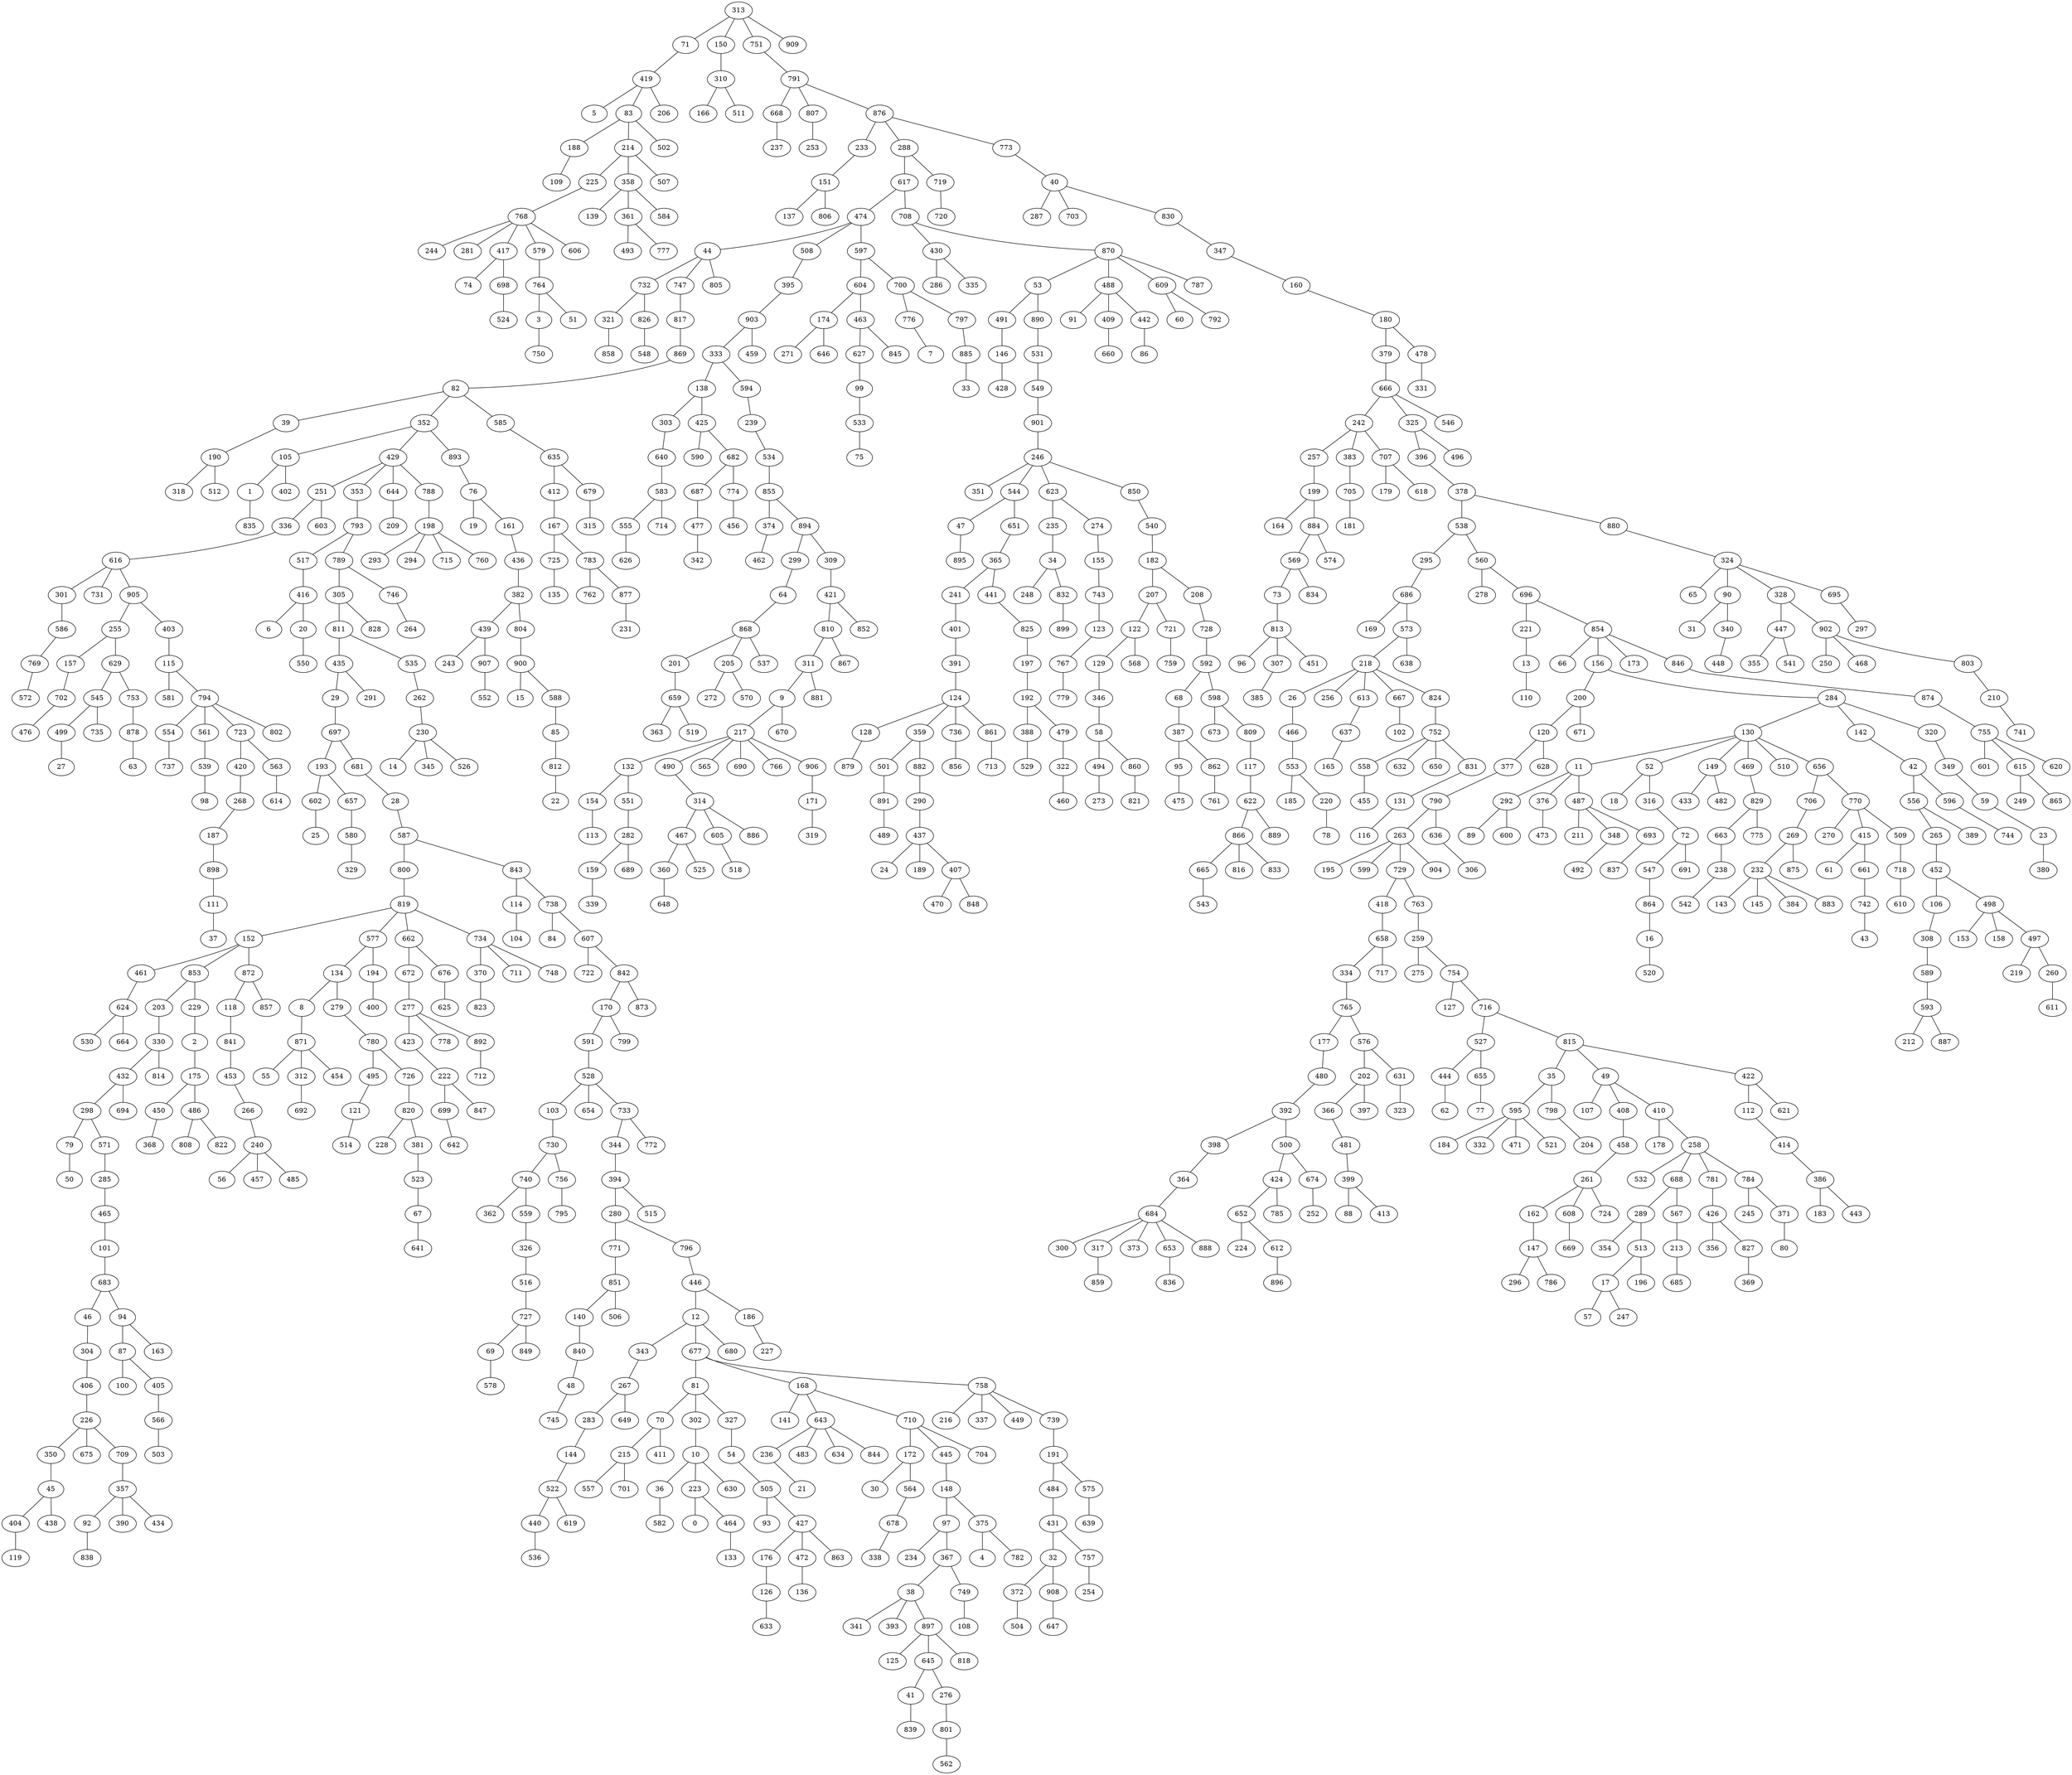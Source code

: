 graph G {
0;
1;
2;
3;
4;
5;
6;
7;
8;
9;
10;
11;
12;
13;
14;
15;
16;
17;
18;
19;
20;
21;
22;
23;
24;
25;
26;
27;
28;
29;
30;
31;
32;
33;
34;
35;
36;
37;
38;
39;
40;
41;
42;
43;
44;
45;
46;
47;
48;
49;
50;
51;
52;
53;
54;
55;
56;
57;
58;
59;
60;
61;
62;
63;
64;
65;
66;
67;
68;
69;
70;
71;
72;
73;
74;
75;
76;
77;
78;
79;
80;
81;
82;
83;
84;
85;
86;
87;
88;
89;
90;
91;
92;
93;
94;
95;
96;
97;
98;
99;
100;
101;
102;
103;
104;
105;
106;
107;
108;
109;
110;
111;
112;
113;
114;
115;
116;
117;
118;
119;
120;
121;
122;
123;
124;
125;
126;
127;
128;
129;
130;
131;
132;
133;
134;
135;
136;
137;
138;
139;
140;
141;
142;
143;
144;
145;
146;
147;
148;
149;
150;
151;
152;
153;
154;
155;
156;
157;
158;
159;
160;
161;
162;
163;
164;
165;
166;
167;
168;
169;
170;
171;
172;
173;
174;
175;
176;
177;
178;
179;
180;
181;
182;
183;
184;
185;
186;
187;
188;
189;
190;
191;
192;
193;
194;
195;
196;
197;
198;
199;
200;
201;
202;
203;
204;
205;
206;
207;
208;
209;
210;
211;
212;
213;
214;
215;
216;
217;
218;
219;
220;
221;
222;
223;
224;
225;
226;
227;
228;
229;
230;
231;
232;
233;
234;
235;
236;
237;
238;
239;
240;
241;
242;
243;
244;
245;
246;
247;
248;
249;
250;
251;
252;
253;
254;
255;
256;
257;
258;
259;
260;
261;
262;
263;
264;
265;
266;
267;
268;
269;
270;
271;
272;
273;
274;
275;
276;
277;
278;
279;
280;
281;
282;
283;
284;
285;
286;
287;
288;
289;
290;
291;
292;
293;
294;
295;
296;
297;
298;
299;
300;
301;
302;
303;
304;
305;
306;
307;
308;
309;
310;
311;
312;
313;
314;
315;
316;
317;
318;
319;
320;
321;
322;
323;
324;
325;
326;
327;
328;
329;
330;
331;
332;
333;
334;
335;
336;
337;
338;
339;
340;
341;
342;
343;
344;
345;
346;
347;
348;
349;
350;
351;
352;
353;
354;
355;
356;
357;
358;
359;
360;
361;
362;
363;
364;
365;
366;
367;
368;
369;
370;
371;
372;
373;
374;
375;
376;
377;
378;
379;
380;
381;
382;
383;
384;
385;
386;
387;
388;
389;
390;
391;
392;
393;
394;
395;
396;
397;
398;
399;
400;
401;
402;
403;
404;
405;
406;
407;
408;
409;
410;
411;
412;
413;
414;
415;
416;
417;
418;
419;
420;
421;
422;
423;
424;
425;
426;
427;
428;
429;
430;
431;
432;
433;
434;
435;
436;
437;
438;
439;
440;
441;
442;
443;
444;
445;
446;
447;
448;
449;
450;
451;
452;
453;
454;
455;
456;
457;
458;
459;
460;
461;
462;
463;
464;
465;
466;
467;
468;
469;
470;
471;
472;
473;
474;
475;
476;
477;
478;
479;
480;
481;
482;
483;
484;
485;
486;
487;
488;
489;
490;
491;
492;
493;
494;
495;
496;
497;
498;
499;
500;
501;
502;
503;
504;
505;
506;
507;
508;
509;
510;
511;
512;
513;
514;
515;
516;
517;
518;
519;
520;
521;
522;
523;
524;
525;
526;
527;
528;
529;
530;
531;
532;
533;
534;
535;
536;
537;
538;
539;
540;
541;
542;
543;
544;
545;
546;
547;
548;
549;
550;
551;
552;
553;
554;
555;
556;
557;
558;
559;
560;
561;
562;
563;
564;
565;
566;
567;
568;
569;
570;
571;
572;
573;
574;
575;
576;
577;
578;
579;
580;
581;
582;
583;
584;
585;
586;
587;
588;
589;
590;
591;
592;
593;
594;
595;
596;
597;
598;
599;
600;
601;
602;
603;
604;
605;
606;
607;
608;
609;
610;
611;
612;
613;
614;
615;
616;
617;
618;
619;
620;
621;
622;
623;
624;
625;
626;
627;
628;
629;
630;
631;
632;
633;
634;
635;
636;
637;
638;
639;
640;
641;
642;
643;
644;
645;
646;
647;
648;
649;
650;
651;
652;
653;
654;
655;
656;
657;
658;
659;
660;
661;
662;
663;
664;
665;
666;
667;
668;
669;
670;
671;
672;
673;
674;
675;
676;
677;
678;
679;
680;
681;
682;
683;
684;
685;
686;
687;
688;
689;
690;
691;
692;
693;
694;
695;
696;
697;
698;
699;
700;
701;
702;
703;
704;
705;
706;
707;
708;
709;
710;
711;
712;
713;
714;
715;
716;
717;
718;
719;
720;
721;
722;
723;
724;
725;
726;
727;
728;
729;
730;
731;
732;
733;
734;
735;
736;
737;
738;
739;
740;
741;
742;
743;
744;
745;
746;
747;
748;
749;
750;
751;
752;
753;
754;
755;
756;
757;
758;
759;
760;
761;
762;
763;
764;
765;
766;
767;
768;
769;
770;
771;
772;
773;
774;
775;
776;
777;
778;
779;
780;
781;
782;
783;
784;
785;
786;
787;
788;
789;
790;
791;
792;
793;
794;
795;
796;
797;
798;
799;
800;
801;
802;
803;
804;
805;
806;
807;
808;
809;
810;
811;
812;
813;
814;
815;
816;
817;
818;
819;
820;
821;
822;
823;
824;
825;
826;
827;
828;
829;
830;
831;
832;
833;
834;
835;
836;
837;
838;
839;
840;
841;
842;
843;
844;
845;
846;
847;
848;
849;
850;
851;
852;
853;
854;
855;
856;
857;
858;
859;
860;
861;
862;
863;
864;
865;
866;
867;
868;
869;
870;
871;
872;
873;
874;
875;
876;
877;
878;
879;
880;
881;
882;
883;
884;
885;
886;
887;
888;
889;
890;
891;
892;
893;
894;
895;
896;
897;
898;
899;
900;
901;
902;
903;
904;
905;
906;
907;
908;
909;
223--0 ;
375--4 ;
419--5 ;
416--6 ;
776--7 ;
230--14 ;
900--15 ;
52--18 ;
76--19 ;
236--21 ;
812--22 ;
437--24 ;
602--25 ;
499--27 ;
172--30 ;
90--31 ;
885--33 ;
111--37 ;
742--43 ;
79--50 ;
764--51 ;
871--55 ;
240--56 ;
17--57 ;
609--60 ;
415--61 ;
444--62 ;
878--63 ;
324--65 ;
854--66 ;
417--74 ;
533--75 ;
655--77 ;
220--78 ;
298--79 ;
371--80 ;
738--84 ;
442--86 ;
399--88 ;
292--89 ;
488--91 ;
505--93 ;
813--96 ;
539--98 ;
87--100 ;
667--102 ;
114--104 ;
49--107 ;
749--108 ;
188--109 ;
13--110 ;
221--13 ;
898--111 ;
154--113 ;
843--114 ;
131--116 ;
404--119 ;
897--125 ;
754--127 ;
831--131 ;
464--133 ;
725--135 ;
472--136 ;
151--137 ;
358--139 ;
168--141 ;
232--143 ;
232--145 ;
498--153 ;
132--154 ;
498--158 ;
94--163 ;
199--164 ;
637--165 ;
310--166 ;
686--169 ;
854--173 ;
410--178 ;
707--179 ;
705--181 ;
386--183 ;
595--184 ;
553--185 ;
83--188 ;
437--189 ;
263--195 ;
513--196 ;
798--204 ;
419--206 ;
644--209 ;
487--211 ;
593--212 ;
758--216 ;
497--219 ;
553--220 ;
696--221 ;
652--224 ;
186--227 ;
446--186 ;
820--228 ;
877--231 ;
97--234 ;
643--236 ;
668--237 ;
439--243 ;
768--244 ;
784--245 ;
17--247 ;
513--17 ;
34--248 ;
615--249 ;
902--250 ;
674--252 ;
807--253 ;
757--254 ;
218--256 ;
746--264 ;
770--270 ;
174--271 ;
205--272 ;
494--273 ;
259--275 ;
560--278 ;
768--281 ;
430--286 ;
40--287 ;
435--291 ;
198--293 ;
198--294 ;
147--296 ;
695--297 ;
684--300 ;
636--306 ;
679--315 ;
190--318 ;
171--319 ;
906--171 ;
631--323 ;
580--329 ;
478--331 ;
595--332 ;
430--335 ;
758--337 ;
678--338 ;
159--339 ;
282--159 ;
38--341 ;
477--342 ;
230--345 ;
246--351 ;
289--354 ;
447--355 ;
426--356 ;
740--362 ;
659--363 ;
450--368 ;
827--369 ;
784--371 ;
684--373 ;
23--380 ;
59--23 ;
349--59 ;
320--349 ;
284--320 ;
232--384 ;
307--385 ;
813--307 ;
556--389 ;
357--390 ;
38--393 ;
202--397 ;
194--400 ;
577--194 ;
105--402 ;
45--404 ;
70--411 ;
399--413 ;
481--399 ;
146--428 ;
491--146 ;
708--430 ;
149--433 ;
357--434 ;
45--438 ;
350--45 ;
226--350 ;
488--442 ;
386--443 ;
414--386 ;
112--414 ;
422--112 ;
527--444 ;
340--448 ;
90--340 ;
324--90 ;
758--449 ;
175--450 ;
813--451 ;
871--454 ;
558--455 ;
774--456 ;
240--457 ;
903--459 ;
322--460 ;
479--322 ;
374--462 ;
855--374 ;
223--464 ;
10--223 ;
902--468 ;
407--470 ;
595--471 ;
427--472 ;
376--473 ;
11--376 ;
95--475 ;
387--95 ;
702--476 ;
687--477 ;
180--478 ;
192--479 ;
366--481 ;
202--366 ;
576--202 ;
149--482 ;
130--149 ;
643--483 ;
240--485 ;
266--240 ;
453--266 ;
841--453 ;
891--489 ;
53--491 ;
348--492 ;
487--348 ;
361--493 ;
58--494 ;
325--496 ;
545--499 ;
83--502 ;
566--503 ;
372--504 ;
32--372 ;
851--506 ;
214--507 ;
130--510 ;
310--511 ;
150--310 ;
313--150 ;
190--512 ;
39--190 ;
82--39 ;
289--513 ;
688--289 ;
121--514 ;
495--121 ;
780--495 ;
394--515 ;
605--518 ;
659--519 ;
16--520 ;
864--16 ;
595--521 ;
698--524 ;
467--525 ;
230--526 ;
262--230 ;
535--262 ;
388--529 ;
192--388 ;
197--192 ;
825--197 ;
624--530 ;
258--532 ;
99--533 ;
627--99 ;
811--535 ;
440--536 ;
522--440 ;
868--537 ;
561--539 ;
447--541 ;
328--447 ;
238--542 ;
663--238 ;
665--543 ;
666--546 ;
826--548 ;
20--550 ;
416--20 ;
517--416 ;
793--517 ;
907--552 ;
466--553 ;
26--466 ;
218--26 ;
215--557 ;
752--558 ;
794--561 ;
801--562 ;
217--565 ;
405--566 ;
87--405 ;
94--87 ;
683--94 ;
122--568 ;
205--570 ;
868--205 ;
769--572 ;
884--574 ;
69--578 ;
727--69 ;
657--580 ;
115--581 ;
36--582 ;
10--36 ;
358--584 ;
425--590 ;
35--595 ;
263--599 ;
292--600 ;
11--292 ;
755--601 ;
193--602 ;
251--603 ;
314--605 ;
768--606 ;
718--610 ;
260--611 ;
497--260 ;
498--497 ;
452--498 ;
563--614 ;
723--563 ;
707--618 ;
522--619 ;
144--522 ;
283--144 ;
267--283 ;
755--620 ;
422--621 ;
815--422 ;
676--625 ;
555--626 ;
583--555 ;
463--627 ;
120--628 ;
10--630 ;
302--10 ;
81--302 ;
576--631 ;
765--576 ;
752--632 ;
126--633 ;
176--126 ;
427--176 ;
643--634 ;
790--636 ;
613--637 ;
218--613 ;
573--638 ;
575--639 ;
191--575 ;
67--641 ;
523--67 ;
381--523 ;
820--381 ;
699--642 ;
429--644 ;
174--646 ;
604--174 ;
908--647 ;
360--648 ;
467--360 ;
314--467 ;
267--649 ;
343--267 ;
12--343 ;
752--650 ;
528--654 ;
527--655 ;
716--527 ;
193--657 ;
697--193 ;
201--659 ;
868--201 ;
409--660 ;
488--409 ;
870--488 ;
829--663 ;
624--664 ;
461--624 ;
152--461 ;
866--665 ;
218--667 ;
791--668 ;
608--669 ;
261--608 ;
9--670 ;
200--671 ;
598--673 ;
500--674 ;
226--675 ;
662--676 ;
564--678 ;
172--564 ;
710--172 ;
635--679 ;
12--680 ;
213--685 ;
567--213 ;
688--567 ;
682--687 ;
258--688 ;
282--689 ;
551--282 ;
132--551 ;
217--132 ;
217--690 ;
72--691 ;
312--692 ;
871--312 ;
432--694 ;
324--695 ;
417--698 ;
768--417 ;
222--699 ;
215--701 ;
70--215 ;
81--70 ;
157--702 ;
255--157 ;
40--703 ;
710--704 ;
383--705 ;
242--383 ;
242--707 ;
734--711 ;
892--712 ;
861--713 ;
583--714 ;
640--583 ;
303--640 ;
138--303 ;
198--715 ;
658--717 ;
509--718 ;
770--509 ;
719--720 ;
288--719 ;
607--722 ;
261--724 ;
167--725 ;
616--731 ;
545--735 ;
629--545 ;
554--737 ;
794--554 ;
210--741 ;
803--210 ;
661--742 ;
415--661 ;
770--415 ;
596--744 ;
42--596 ;
48--745 ;
840--48 ;
789--746 ;
734--748 ;
367--749 ;
3--750 ;
764--3 ;
431--757 ;
721--759 ;
207--721 ;
198--760 ;
788--198 ;
862--761 ;
783--762 ;
579--764 ;
768--579 ;
217--766 ;
225--768 ;
214--225 ;
586--769 ;
301--586 ;
616--301 ;
656--770 ;
733--772 ;
682--774 ;
425--682 ;
138--425 ;
333--138 ;
829--775 ;
700--776 ;
361--777 ;
358--361 ;
214--358 ;
83--214 ;
419--83 ;
71--419 ;
313--71 ;
277--778 ;
767--779 ;
123--767 ;
743--123 ;
155--743 ;
274--155 ;
623--274 ;
375--782 ;
148--375 ;
258--784 ;
424--785 ;
147--786 ;
162--147 ;
261--162 ;
458--261 ;
408--458 ;
49--408 ;
870--787 ;
429--788 ;
609--792 ;
870--609 ;
756--795 ;
730--756 ;
35--798 ;
815--35 ;
170--799 ;
276--801 ;
645--276 ;
794--802 ;
902--803 ;
44--805 ;
151--806 ;
233--151 ;
876--233 ;
791--807 ;
486--808 ;
85--812 ;
588--85 ;
900--588 ;
73--813 ;
569--73 ;
330--814 ;
866--816 ;
897--818 ;
726--820 ;
780--726 ;
279--780 ;
134--279 ;
860--821 ;
486--822 ;
175--486 ;
2--175 ;
229--2 ;
853--229 ;
370--823 ;
734--370 ;
819--734 ;
441--825 ;
365--441 ;
732--826 ;
426--827 ;
781--426 ;
258--781 ;
410--258 ;
49--410 ;
815--49 ;
716--815 ;
754--716 ;
259--754 ;
763--259 ;
729--763 ;
305--828 ;
469--829 ;
130--469 ;
752--831 ;
824--752 ;
218--824 ;
573--218 ;
686--573 ;
295--686 ;
538--295 ;
866--833 ;
569--834 ;
884--569 ;
1--835 ;
105--1 ;
352--105 ;
653--836 ;
684--653 ;
693--837 ;
487--693 ;
11--487 ;
130--11 ;
92--838 ;
357--92 ;
709--357 ;
226--709 ;
406--226 ;
304--406 ;
46--304 ;
683--46 ;
101--683 ;
465--101 ;
285--465 ;
571--285 ;
298--571 ;
432--298 ;
330--432 ;
203--330 ;
853--203 ;
41--839 ;
645--41 ;
897--645 ;
140--840 ;
851--140 ;
118--841 ;
872--118 ;
643--844 ;
168--643 ;
463--845 ;
604--463 ;
597--604 ;
222--847 ;
423--222 ;
277--423 ;
407--848 ;
437--407 ;
290--437 ;
882--290 ;
727--849 ;
516--727 ;
326--516 ;
559--326 ;
740--559 ;
730--740 ;
103--730 ;
528--103 ;
771--851 ;
280--771 ;
421--852 ;
152--853 ;
736--856 ;
124--736 ;
872--857 ;
321--858 ;
732--321 ;
44--732 ;
317--859 ;
684--317 ;
58--860 ;
346--58 ;
129--346 ;
122--129 ;
207--122 ;
182--207 ;
124--861 ;
387--862 ;
68--387 ;
592--68 ;
427--863 ;
505--427 ;
54--505 ;
327--54 ;
81--327 ;
677--81 ;
547--864 ;
72--547 ;
316--72 ;
52--316 ;
130--52 ;
615--865 ;
755--615 ;
874--755 ;
622--866 ;
810--867 ;
64--868 ;
299--64 ;
894--299 ;
8--871 ;
134--8 ;
577--134 ;
819--577 ;
152--872 ;
819--152 ;
842--873 ;
846--874 ;
854--846 ;
269--875 ;
783--877 ;
167--783 ;
412--167 ;
635--412 ;
585--635 ;
82--585 ;
753--878 ;
629--753 ;
255--629 ;
905--255 ;
128--879 ;
124--128 ;
311--881 ;
359--882 ;
232--883 ;
269--232 ;
706--269 ;
656--706 ;
130--656 ;
284--130 ;
199--884 ;
257--199 ;
242--257 ;
666--242 ;
797--885 ;
700--797 ;
597--700 ;
474--597 ;
314--886 ;
490--314 ;
217--490 ;
593--887 ;
589--593 ;
308--589 ;
106--308 ;
452--106 ;
265--452 ;
556--265 ;
42--556 ;
142--42 ;
284--142 ;
156--284 ;
684--888 ;
364--684 ;
398--364 ;
392--398 ;
622--889 ;
117--622 ;
809--117 ;
598--809 ;
592--598 ;
728--592 ;
208--728 ;
182--208 ;
540--182 ;
850--540 ;
246--850 ;
501--891 ;
359--501 ;
124--359 ;
391--124 ;
401--391 ;
241--401 ;
365--241 ;
651--365 ;
544--651 ;
277--892 ;
672--277 ;
662--672 ;
819--662 ;
800--819 ;
587--800 ;
47--895 ;
544--47 ;
246--544 ;
612--896 ;
652--612 ;
424--652 ;
500--424 ;
392--500 ;
480--392 ;
177--480 ;
765--177 ;
334--765 ;
658--334 ;
418--658 ;
729--418 ;
263--729 ;
38--897 ;
367--38 ;
97--367 ;
148--97 ;
445--148 ;
710--445 ;
168--710 ;
677--168 ;
187--898 ;
268--187 ;
420--268 ;
723--420 ;
794--723 ;
115--794 ;
403--115 ;
905--403 ;
832--899 ;
34--832 ;
235--34 ;
623--235 ;
246--623 ;
901--246 ;
804--900 ;
382--804 ;
549--901 ;
531--549 ;
890--531 ;
53--890 ;
870--53 ;
708--870 ;
617--708 ;
328--902 ;
324--328 ;
880--324 ;
378--880 ;
263--904 ;
790--263 ;
377--790 ;
120--377 ;
200--120 ;
156--200 ;
854--156 ;
696--854 ;
560--696 ;
538--560 ;
378--538 ;
396--378 ;
325--396 ;
666--325 ;
379--666 ;
180--379 ;
160--180 ;
347--160 ;
830--347 ;
40--830 ;
773--40 ;
876--773 ;
616--905 ;
336--616 ;
251--336 ;
429--251 ;
217--906 ;
9--217 ;
311--9 ;
810--311 ;
421--810 ;
309--421 ;
894--309 ;
855--894 ;
534--855 ;
239--534 ;
594--239 ;
333--594 ;
903--333 ;
395--903 ;
508--395 ;
474--508 ;
439--907 ;
382--439 ;
436--382 ;
161--436 ;
76--161 ;
893--76 ;
352--893 ;
32--908 ;
431--32 ;
484--431 ;
191--484 ;
739--191 ;
758--739 ;
677--758 ;
12--677 ;
446--12 ;
796--446 ;
280--796 ;
394--280 ;
344--394 ;
733--344 ;
528--733 ;
591--528 ;
170--591 ;
842--170 ;
607--842 ;
738--607 ;
843--738 ;
587--843 ;
28--587 ;
681--28 ;
697--681 ;
29--697 ;
435--29 ;
811--435 ;
305--811 ;
789--305 ;
793--789 ;
353--793 ;
429--353 ;
352--429 ;
82--352 ;
869--82 ;
817--869 ;
747--817 ;
44--747 ;
474--44 ;
617--474 ;
288--617 ;
876--288 ;
791--876 ;
751--791 ;
313--751 ;
313--909 ;
}
